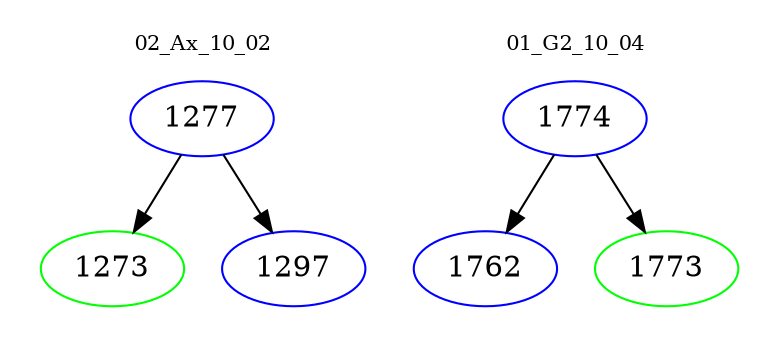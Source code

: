 digraph{
subgraph cluster_0 {
color = white
label = "02_Ax_10_02";
fontsize=10;
T0_1277 [label="1277", color="blue"]
T0_1277 -> T0_1273 [color="black"]
T0_1273 [label="1273", color="green"]
T0_1277 -> T0_1297 [color="black"]
T0_1297 [label="1297", color="blue"]
}
subgraph cluster_1 {
color = white
label = "01_G2_10_04";
fontsize=10;
T1_1774 [label="1774", color="blue"]
T1_1774 -> T1_1762 [color="black"]
T1_1762 [label="1762", color="blue"]
T1_1774 -> T1_1773 [color="black"]
T1_1773 [label="1773", color="green"]
}
}
